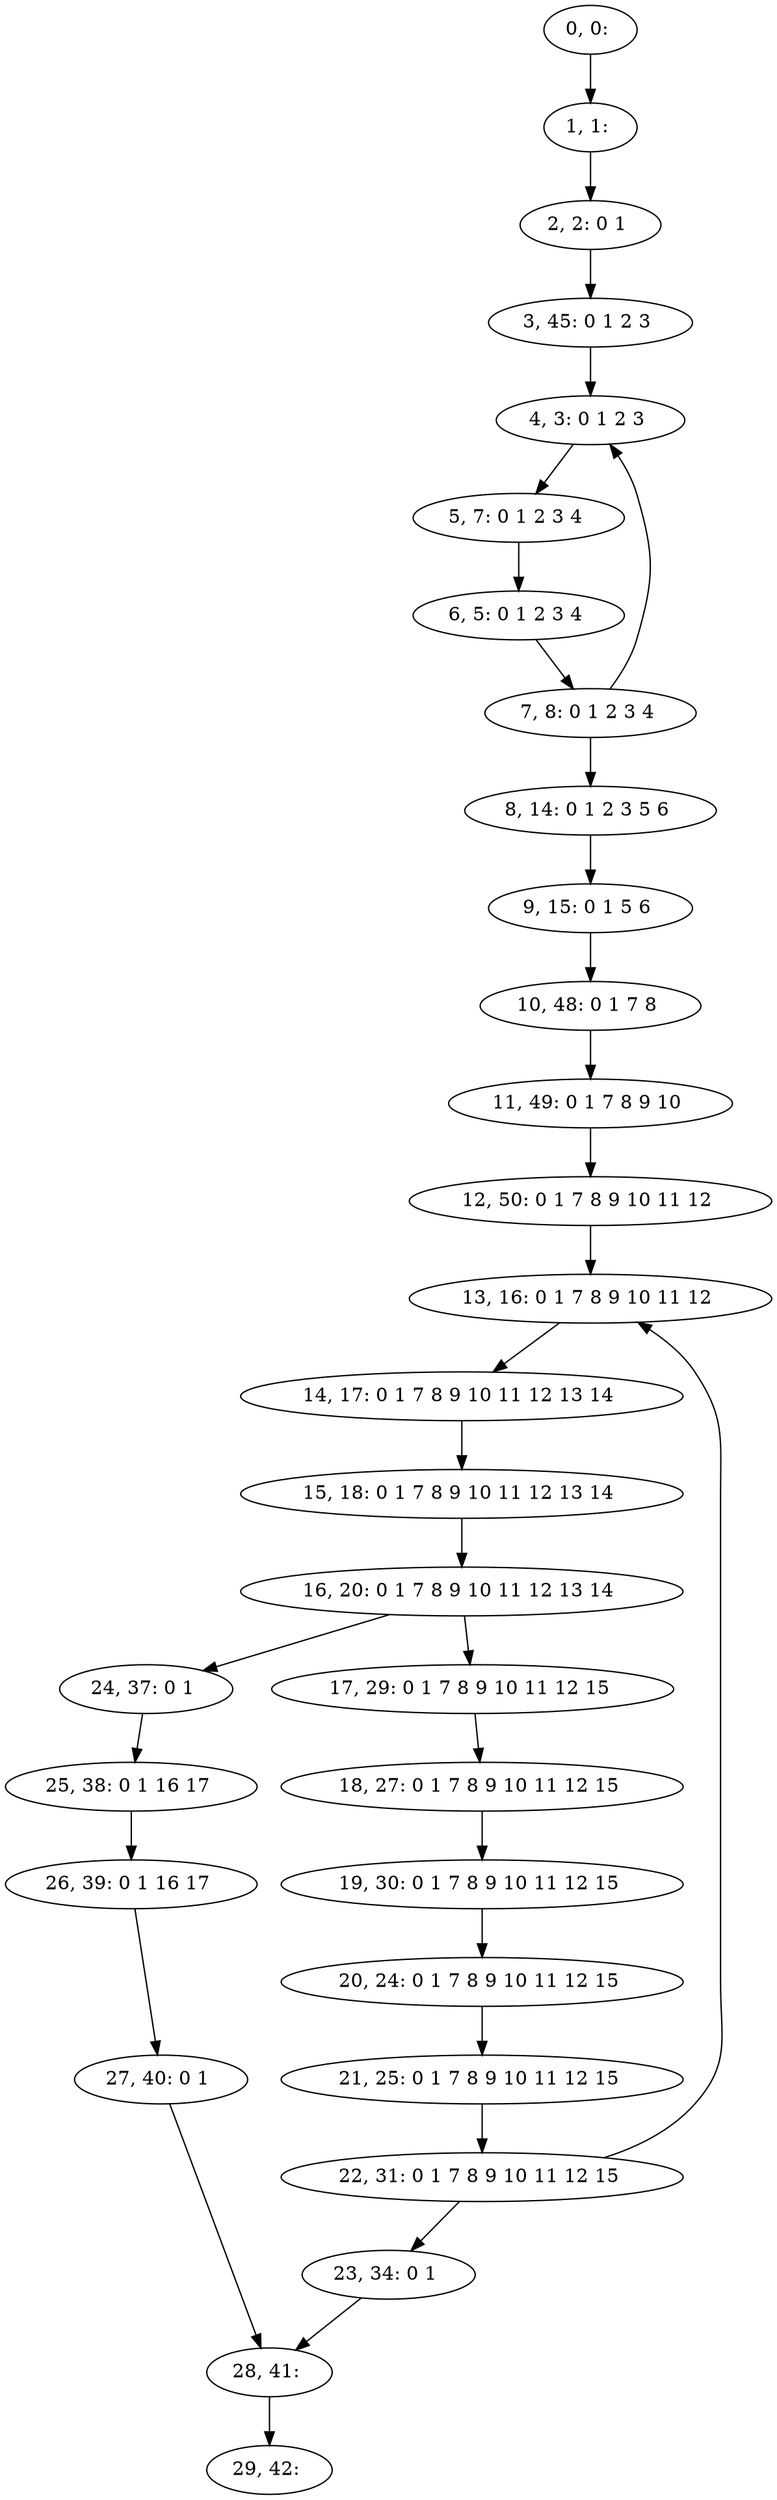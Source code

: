 digraph G {
0[label="0, 0: "];
1[label="1, 1: "];
2[label="2, 2: 0 1 "];
3[label="3, 45: 0 1 2 3 "];
4[label="4, 3: 0 1 2 3 "];
5[label="5, 7: 0 1 2 3 4 "];
6[label="6, 5: 0 1 2 3 4 "];
7[label="7, 8: 0 1 2 3 4 "];
8[label="8, 14: 0 1 2 3 5 6 "];
9[label="9, 15: 0 1 5 6 "];
10[label="10, 48: 0 1 7 8 "];
11[label="11, 49: 0 1 7 8 9 10 "];
12[label="12, 50: 0 1 7 8 9 10 11 12 "];
13[label="13, 16: 0 1 7 8 9 10 11 12 "];
14[label="14, 17: 0 1 7 8 9 10 11 12 13 14 "];
15[label="15, 18: 0 1 7 8 9 10 11 12 13 14 "];
16[label="16, 20: 0 1 7 8 9 10 11 12 13 14 "];
17[label="17, 29: 0 1 7 8 9 10 11 12 15 "];
18[label="18, 27: 0 1 7 8 9 10 11 12 15 "];
19[label="19, 30: 0 1 7 8 9 10 11 12 15 "];
20[label="20, 24: 0 1 7 8 9 10 11 12 15 "];
21[label="21, 25: 0 1 7 8 9 10 11 12 15 "];
22[label="22, 31: 0 1 7 8 9 10 11 12 15 "];
23[label="23, 34: 0 1 "];
24[label="24, 37: 0 1 "];
25[label="25, 38: 0 1 16 17 "];
26[label="26, 39: 0 1 16 17 "];
27[label="27, 40: 0 1 "];
28[label="28, 41: "];
29[label="29, 42: "];
0->1 ;
1->2 ;
2->3 ;
3->4 ;
4->5 ;
5->6 ;
6->7 ;
7->8 ;
7->4 ;
8->9 ;
9->10 ;
10->11 ;
11->12 ;
12->13 ;
13->14 ;
14->15 ;
15->16 ;
16->17 ;
16->24 ;
17->18 ;
18->19 ;
19->20 ;
20->21 ;
21->22 ;
22->23 ;
22->13 ;
23->28 ;
24->25 ;
25->26 ;
26->27 ;
27->28 ;
28->29 ;
}
